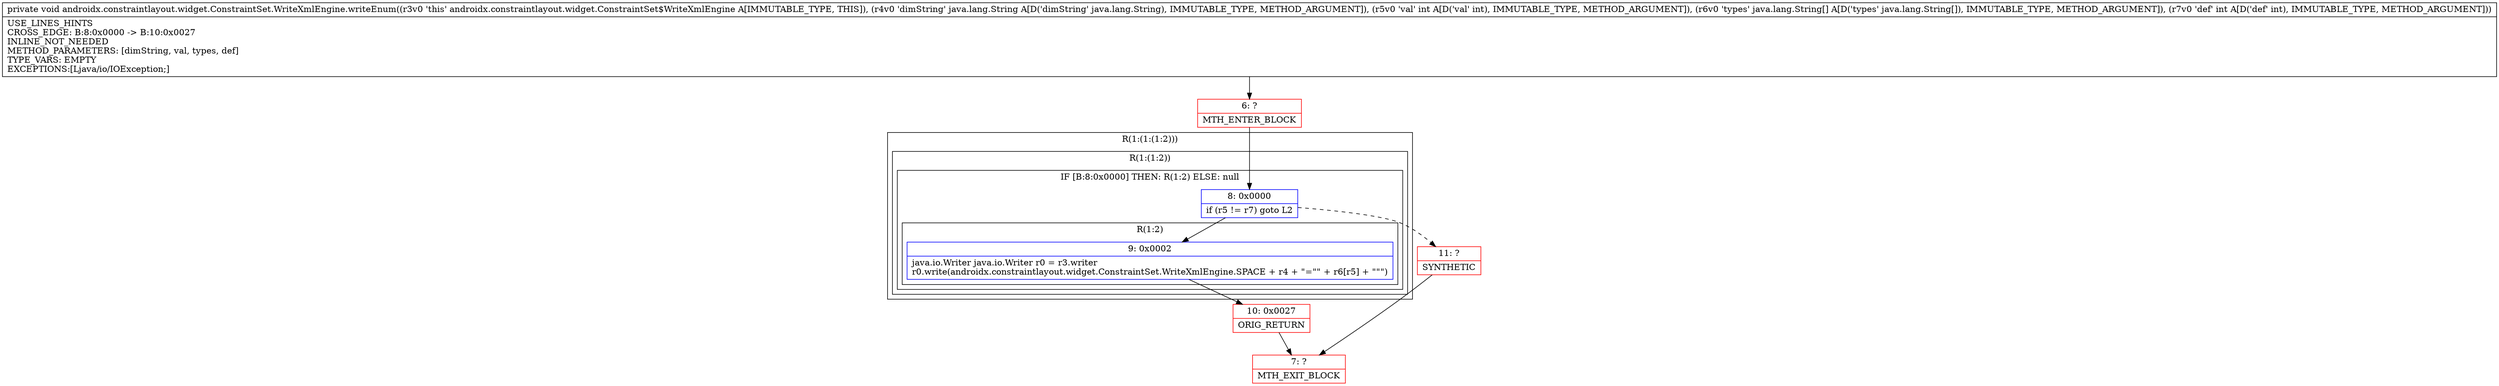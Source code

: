 digraph "CFG forandroidx.constraintlayout.widget.ConstraintSet.WriteXmlEngine.writeEnum(Ljava\/lang\/String;I[Ljava\/lang\/String;I)V" {
subgraph cluster_Region_1586932376 {
label = "R(1:(1:(1:2)))";
node [shape=record,color=blue];
subgraph cluster_Region_1051932159 {
label = "R(1:(1:2))";
node [shape=record,color=blue];
subgraph cluster_IfRegion_1775101009 {
label = "IF [B:8:0x0000] THEN: R(1:2) ELSE: null";
node [shape=record,color=blue];
Node_8 [shape=record,label="{8\:\ 0x0000|if (r5 != r7) goto L2\l}"];
subgraph cluster_Region_1927508432 {
label = "R(1:2)";
node [shape=record,color=blue];
Node_9 [shape=record,label="{9\:\ 0x0002|java.io.Writer java.io.Writer r0 = r3.writer\lr0.write(androidx.constraintlayout.widget.ConstraintSet.WriteXmlEngine.SPACE + r4 + \"=\"\" + r6[r5] + \"\"\")\l}"];
}
}
}
}
Node_6 [shape=record,color=red,label="{6\:\ ?|MTH_ENTER_BLOCK\l}"];
Node_10 [shape=record,color=red,label="{10\:\ 0x0027|ORIG_RETURN\l}"];
Node_7 [shape=record,color=red,label="{7\:\ ?|MTH_EXIT_BLOCK\l}"];
Node_11 [shape=record,color=red,label="{11\:\ ?|SYNTHETIC\l}"];
MethodNode[shape=record,label="{private void androidx.constraintlayout.widget.ConstraintSet.WriteXmlEngine.writeEnum((r3v0 'this' androidx.constraintlayout.widget.ConstraintSet$WriteXmlEngine A[IMMUTABLE_TYPE, THIS]), (r4v0 'dimString' java.lang.String A[D('dimString' java.lang.String), IMMUTABLE_TYPE, METHOD_ARGUMENT]), (r5v0 'val' int A[D('val' int), IMMUTABLE_TYPE, METHOD_ARGUMENT]), (r6v0 'types' java.lang.String[] A[D('types' java.lang.String[]), IMMUTABLE_TYPE, METHOD_ARGUMENT]), (r7v0 'def' int A[D('def' int), IMMUTABLE_TYPE, METHOD_ARGUMENT]))  | USE_LINES_HINTS\lCROSS_EDGE: B:8:0x0000 \-\> B:10:0x0027\lINLINE_NOT_NEEDED\lMETHOD_PARAMETERS: [dimString, val, types, def]\lTYPE_VARS: EMPTY\lEXCEPTIONS:[Ljava\/io\/IOException;]\l}"];
MethodNode -> Node_6;Node_8 -> Node_9;
Node_8 -> Node_11[style=dashed];
Node_9 -> Node_10;
Node_6 -> Node_8;
Node_10 -> Node_7;
Node_11 -> Node_7;
}

